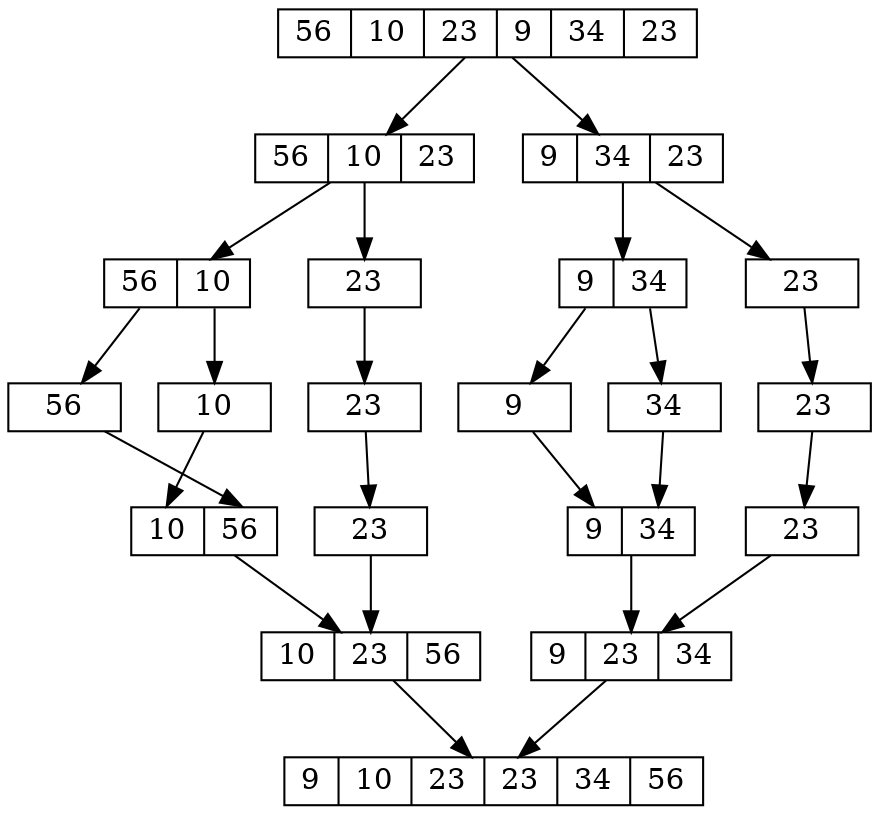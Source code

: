 digraph {
    splines=line

    node[shape=box, height=.1];sorted_1 sorted_2 sorted_3 sorted_4 sorted_5 sorted_6;
    node[shape=record, height=.1];input result divide_31 divide_32 divide_21 divide_22 divide_11 divide_12 merge_1 merge_2 merge_3 merge_4 merge_5 merge_6;
    node[shape=none];merge_pad
    
    input[label="<f0>56|<f1>10|<f2>23|<f3>9|<f4>34|<f5>23"]
    result[label="<f0>9|<f1>10|<f2>23|<f3>23|<f4>34|<f5>56"]
    merge_pad[label=""]
    divide_31[label="<f1>56|<f2>10|<f3>23"]
    divide_32[label="<f1>9|<f2>34|<f3>23"]
    divide_21[label="<f1>56|<f2>10"]
    divide_22[label="<f1>9|<f2>34"]
    divide_11[label="<f1>23"]
    divide_12[label="<f1>23"]
    sorted_1[label="56"]
    sorted_2[label="10"]
    sorted_3[label="23"]
    sorted_4[label="9"]
    sorted_5[label="34"]
    sorted_6[label="23"]
    merge_1[label="<f1>10|<f2>56"]
    merge_2[label="23"]
    merge_3[label="<f1>9|<f2>34"]
    merge_4[label="23"]
    merge_5[label="<f1>10|<f2>23|<f3>56"]
    merge_6[label="<f1>9|<f2>23|<f3>34"]


    input -> divide_31
    input -> divide_32

    divide_31 -> divide_21
    divide_31 -> divide_11
    divide_32 -> divide_22
    divide_32 -> divide_12
    divide_21:f1 -> sorted_1
    divide_21:f2 -> sorted_2
    divide_22:f1 -> sorted_4
    divide_22:f2 -> sorted_5
    divide_11 -> sorted_3
    divide_12 -> sorted_6
    
    sorted_1 -> merge_1:f2
    sorted_2 -> merge_1:f1
    sorted_3 -> merge_2
    sorted_4 -> merge_3:f1
    sorted_5 -> merge_3:f2
    sorted_6 -> merge_4
    
    merge_1 -> merge_5
    merge_2 -> merge_5
    merge_3 -> merge_6
    merge_4 -> merge_6

    merge_5 -> result
    merge_6 -> result
}